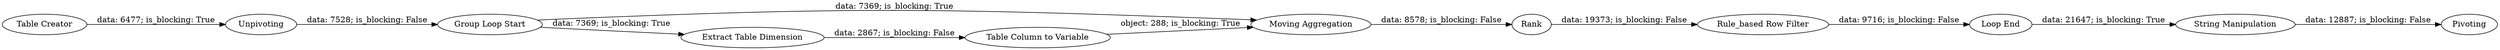 digraph {
	"-6517823962273864122_7" [label="Moving Aggregation"]
	"-6517823962273864122_23" [label="String Manipulation"]
	"-6517823962273864122_14" [label=Rank]
	"-6517823962273864122_15" [label="Table Column to Variable"]
	"-6517823962273864122_17" [label="Rule_based Row Filter"]
	"-6517823962273864122_19" [label=Pivoting]
	"-6517823962273864122_6" [label=Unpivoting]
	"-6517823962273864122_16" [label="Group Loop Start"]
	"-6517823962273864122_18" [label="Loop End"]
	"-6517823962273864122_5" [label="Table Creator"]
	"-6517823962273864122_10" [label="Extract Table Dimension"]
	"-6517823962273864122_14" -> "-6517823962273864122_17" [label="data: 19373; is_blocking: False"]
	"-6517823962273864122_16" -> "-6517823962273864122_10" [label="data: 7369; is_blocking: True"]
	"-6517823962273864122_23" -> "-6517823962273864122_19" [label="data: 12887; is_blocking: False"]
	"-6517823962273864122_15" -> "-6517823962273864122_7" [label="object: 288; is_blocking: True"]
	"-6517823962273864122_18" -> "-6517823962273864122_23" [label="data: 21647; is_blocking: True"]
	"-6517823962273864122_10" -> "-6517823962273864122_15" [label="data: 2867; is_blocking: False"]
	"-6517823962273864122_5" -> "-6517823962273864122_6" [label="data: 6477; is_blocking: True"]
	"-6517823962273864122_7" -> "-6517823962273864122_14" [label="data: 8578; is_blocking: False"]
	"-6517823962273864122_16" -> "-6517823962273864122_7" [label="data: 7369; is_blocking: True"]
	"-6517823962273864122_6" -> "-6517823962273864122_16" [label="data: 7528; is_blocking: False"]
	"-6517823962273864122_17" -> "-6517823962273864122_18" [label="data: 9716; is_blocking: False"]
	rankdir=LR
}
